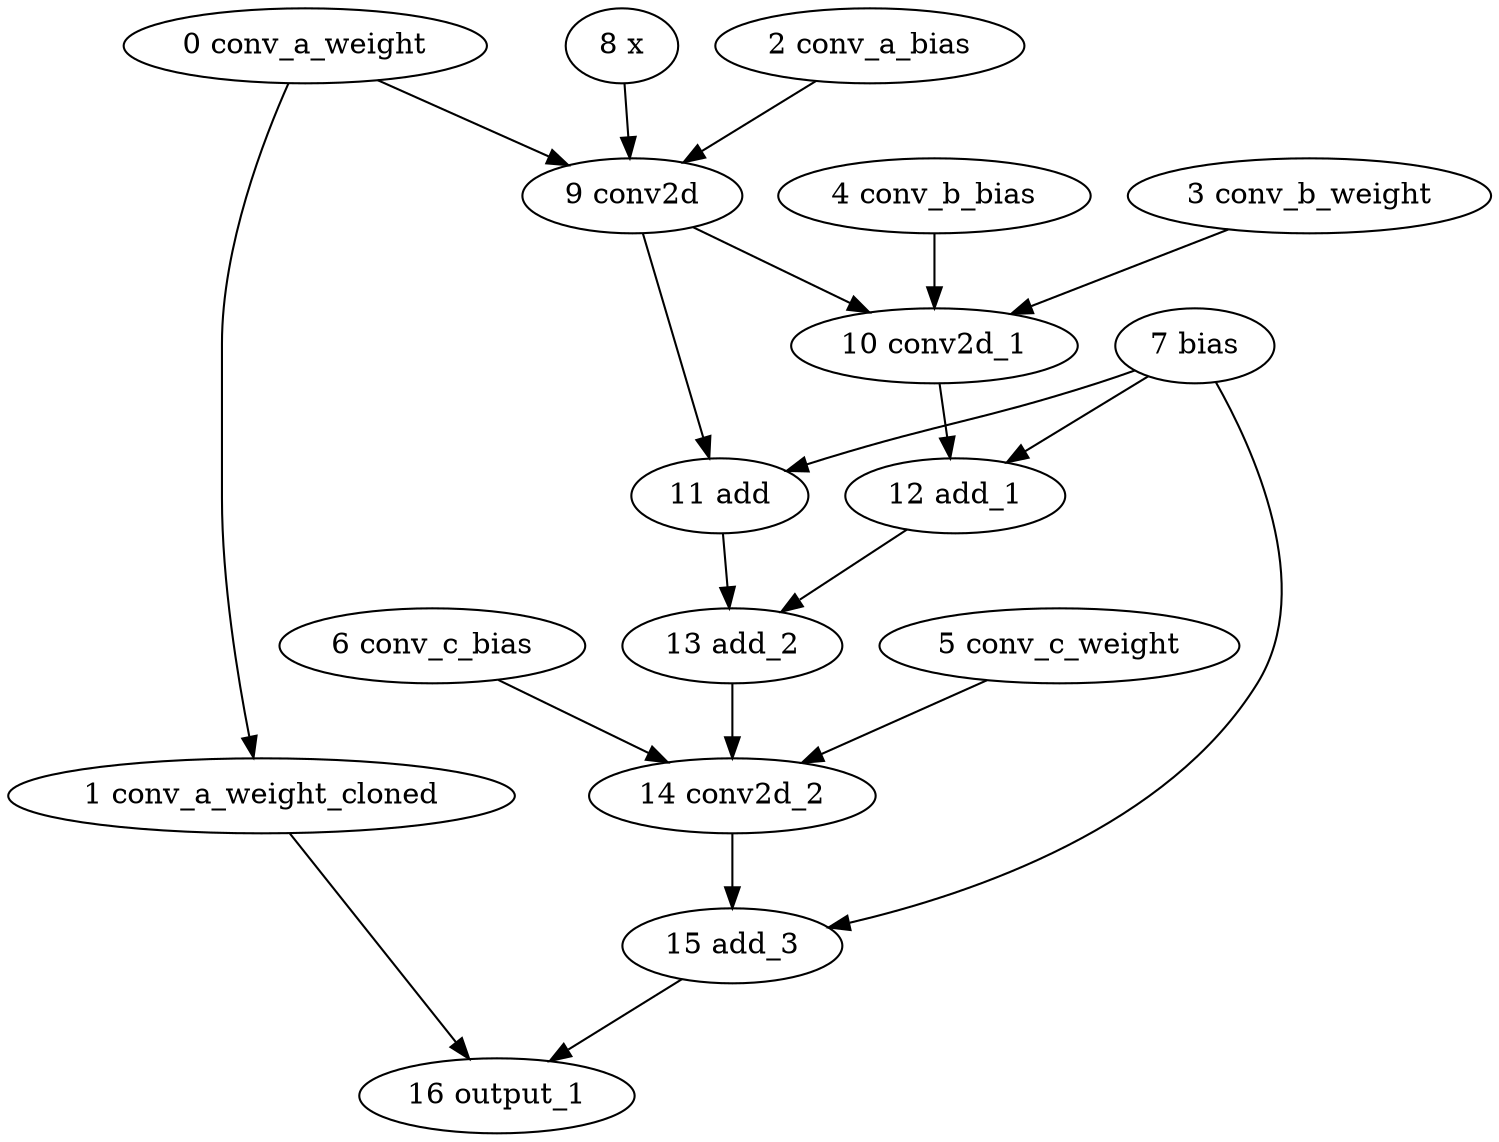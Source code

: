strict digraph  {
"0 conv_a_weight" [id=0, type=get_attr];
"1 conv_a_weight_cloned" [id=1, type=clone];
"2 conv_a_bias" [id=2, type=get_attr];
"3 conv_b_weight" [id=3, type=get_attr];
"4 conv_b_bias" [id=4, type=get_attr];
"5 conv_c_weight" [id=5, type=get_attr];
"6 conv_c_bias" [id=6, type=get_attr];
"7 bias" [id=7, type=get_attr];
"8 x" [id=8, type=input];
"9 conv2d" [id=9, type=conv2d];
"10 conv2d_1" [id=10, type=conv2d];
"11 add" [id=11, type=add];
"12 add_1" [id=12, type=add];
"13 add_2" [id=13, type=add];
"14 conv2d_2" [id=14, type=conv2d];
"15 add_3" [id=15, type=add];
"16 output_1" [id=16, type=output];
"0 conv_a_weight" -> "1 conv_a_weight_cloned";
"0 conv_a_weight" -> "9 conv2d";
"1 conv_a_weight_cloned" -> "16 output_1";
"2 conv_a_bias" -> "9 conv2d";
"3 conv_b_weight" -> "10 conv2d_1";
"4 conv_b_bias" -> "10 conv2d_1";
"5 conv_c_weight" -> "14 conv2d_2";
"6 conv_c_bias" -> "14 conv2d_2";
"7 bias" -> "11 add";
"7 bias" -> "12 add_1";
"7 bias" -> "15 add_3";
"8 x" -> "9 conv2d";
"9 conv2d" -> "10 conv2d_1";
"9 conv2d" -> "11 add";
"10 conv2d_1" -> "12 add_1";
"11 add" -> "13 add_2";
"12 add_1" -> "13 add_2";
"13 add_2" -> "14 conv2d_2";
"14 conv2d_2" -> "15 add_3";
"15 add_3" -> "16 output_1";
}
